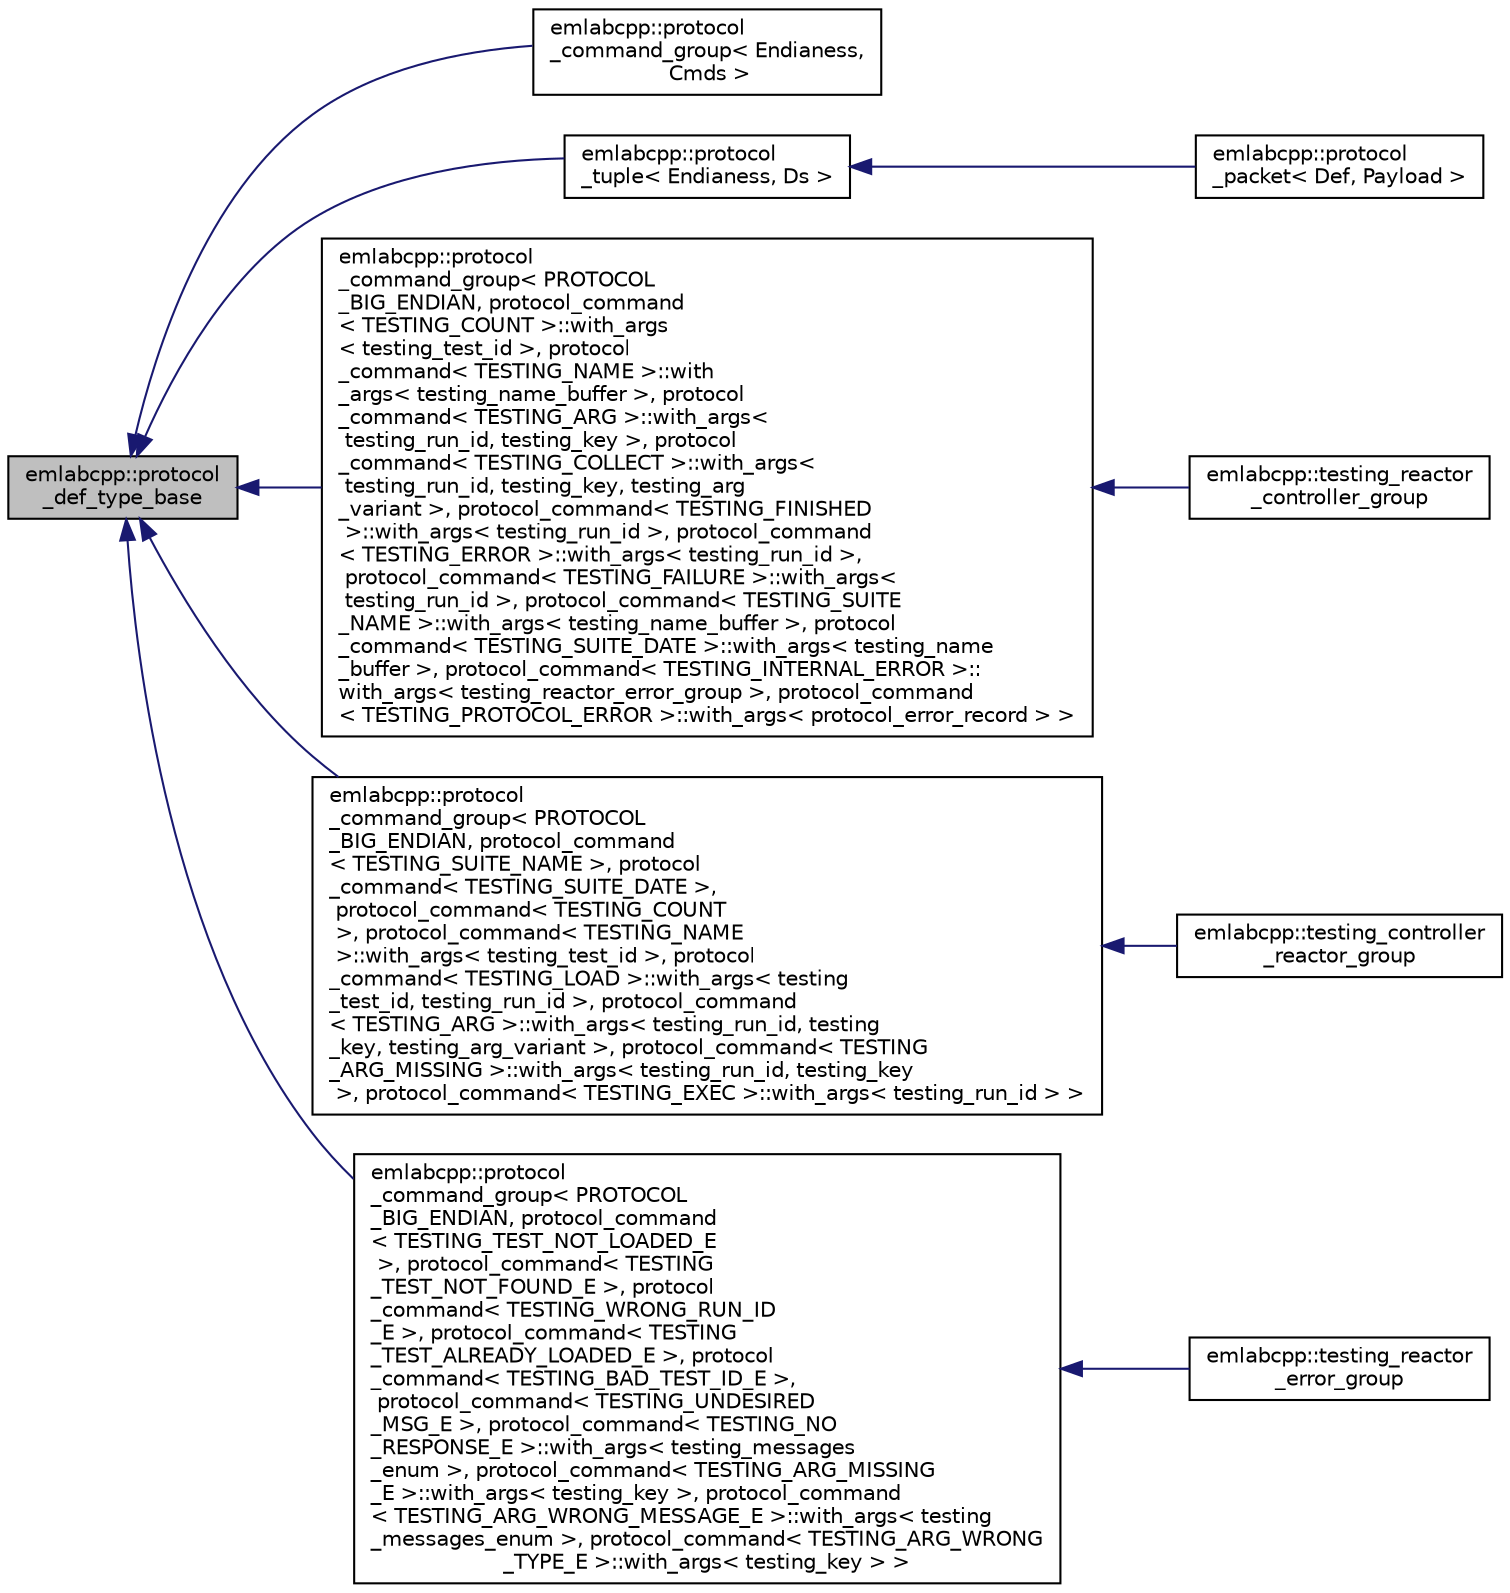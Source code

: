 digraph "emlabcpp::protocol_def_type_base"
{
 // LATEX_PDF_SIZE
  edge [fontname="Helvetica",fontsize="10",labelfontname="Helvetica",labelfontsize="10"];
  node [fontname="Helvetica",fontsize="10",shape=record];
  rankdir="LR";
  Node1 [label="emlabcpp::protocol\l_def_type_base",height=0.2,width=0.4,color="black", fillcolor="grey75", style="filled", fontcolor="black",tooltip=" "];
  Node1 -> Node2 [dir="back",color="midnightblue",fontsize="10",style="solid",fontname="Helvetica"];
  Node2 [label="emlabcpp::protocol\l_command_group\< Endianess,\l Cmds \>",height=0.2,width=0.4,color="black", fillcolor="white", style="filled",URL="$structemlabcpp_1_1protocol__command__group.html",tooltip=" "];
  Node1 -> Node3 [dir="back",color="midnightblue",fontsize="10",style="solid",fontname="Helvetica"];
  Node3 [label="emlabcpp::protocol\l_tuple\< Endianess, Ds \>",height=0.2,width=0.4,color="black", fillcolor="white", style="filled",URL="$structemlabcpp_1_1protocol__tuple.html",tooltip=" "];
  Node3 -> Node4 [dir="back",color="midnightblue",fontsize="10",style="solid",fontname="Helvetica"];
  Node4 [label="emlabcpp::protocol\l_packet\< Def, Payload \>",height=0.2,width=0.4,color="black", fillcolor="white", style="filled",URL="$structemlabcpp_1_1protocol__packet.html",tooltip=" "];
  Node1 -> Node5 [dir="back",color="midnightblue",fontsize="10",style="solid",fontname="Helvetica"];
  Node5 [label="emlabcpp::protocol\l_command_group\< PROTOCOL\l_BIG_ENDIAN, protocol_command\l\< TESTING_COUNT \>::with_args\l\< testing_test_id \>, protocol\l_command\< TESTING_NAME \>::with\l_args\< testing_name_buffer \>, protocol\l_command\< TESTING_ARG \>::with_args\<\l testing_run_id, testing_key \>, protocol\l_command\< TESTING_COLLECT \>::with_args\<\l testing_run_id, testing_key, testing_arg\l_variant \>, protocol_command\< TESTING_FINISHED\l \>::with_args\< testing_run_id \>, protocol_command\l\< TESTING_ERROR \>::with_args\< testing_run_id \>,\l protocol_command\< TESTING_FAILURE \>::with_args\<\l testing_run_id \>, protocol_command\< TESTING_SUITE\l_NAME \>::with_args\< testing_name_buffer \>, protocol\l_command\< TESTING_SUITE_DATE \>::with_args\< testing_name\l_buffer \>, protocol_command\< TESTING_INTERNAL_ERROR \>::\lwith_args\< testing_reactor_error_group \>, protocol_command\l\< TESTING_PROTOCOL_ERROR \>::with_args\< protocol_error_record \> \>",height=0.2,width=0.4,color="black", fillcolor="white", style="filled",URL="$structemlabcpp_1_1protocol__command__group.html",tooltip=" "];
  Node5 -> Node6 [dir="back",color="midnightblue",fontsize="10",style="solid",fontname="Helvetica"];
  Node6 [label="emlabcpp::testing_reactor\l_controller_group",height=0.2,width=0.4,color="black", fillcolor="white", style="filled",URL="$structemlabcpp_1_1testing__reactor__controller__group.html",tooltip=" "];
  Node1 -> Node7 [dir="back",color="midnightblue",fontsize="10",style="solid",fontname="Helvetica"];
  Node7 [label="emlabcpp::protocol\l_command_group\< PROTOCOL\l_BIG_ENDIAN, protocol_command\l\< TESTING_SUITE_NAME \>, protocol\l_command\< TESTING_SUITE_DATE \>,\l protocol_command\< TESTING_COUNT\l \>, protocol_command\< TESTING_NAME\l \>::with_args\< testing_test_id \>, protocol\l_command\< TESTING_LOAD \>::with_args\< testing\l_test_id, testing_run_id \>, protocol_command\l\< TESTING_ARG \>::with_args\< testing_run_id, testing\l_key, testing_arg_variant \>, protocol_command\< TESTING\l_ARG_MISSING \>::with_args\< testing_run_id, testing_key\l \>, protocol_command\< TESTING_EXEC \>::with_args\< testing_run_id \> \>",height=0.2,width=0.4,color="black", fillcolor="white", style="filled",URL="$structemlabcpp_1_1protocol__command__group.html",tooltip=" "];
  Node7 -> Node8 [dir="back",color="midnightblue",fontsize="10",style="solid",fontname="Helvetica"];
  Node8 [label="emlabcpp::testing_controller\l_reactor_group",height=0.2,width=0.4,color="black", fillcolor="white", style="filled",URL="$structemlabcpp_1_1testing__controller__reactor__group.html",tooltip=" "];
  Node1 -> Node9 [dir="back",color="midnightblue",fontsize="10",style="solid",fontname="Helvetica"];
  Node9 [label="emlabcpp::protocol\l_command_group\< PROTOCOL\l_BIG_ENDIAN, protocol_command\l\< TESTING_TEST_NOT_LOADED_E\l \>, protocol_command\< TESTING\l_TEST_NOT_FOUND_E \>, protocol\l_command\< TESTING_WRONG_RUN_ID\l_E \>, protocol_command\< TESTING\l_TEST_ALREADY_LOADED_E \>, protocol\l_command\< TESTING_BAD_TEST_ID_E \>,\l protocol_command\< TESTING_UNDESIRED\l_MSG_E \>, protocol_command\< TESTING_NO\l_RESPONSE_E \>::with_args\< testing_messages\l_enum \>, protocol_command\< TESTING_ARG_MISSING\l_E \>::with_args\< testing_key \>, protocol_command\l\< TESTING_ARG_WRONG_MESSAGE_E \>::with_args\< testing\l_messages_enum \>, protocol_command\< TESTING_ARG_WRONG\l_TYPE_E \>::with_args\< testing_key \> \>",height=0.2,width=0.4,color="black", fillcolor="white", style="filled",URL="$structemlabcpp_1_1protocol__command__group.html",tooltip=" "];
  Node9 -> Node10 [dir="back",color="midnightblue",fontsize="10",style="solid",fontname="Helvetica"];
  Node10 [label="emlabcpp::testing_reactor\l_error_group",height=0.2,width=0.4,color="black", fillcolor="white", style="filled",URL="$structemlabcpp_1_1testing__reactor__error__group.html",tooltip=" "];
}
